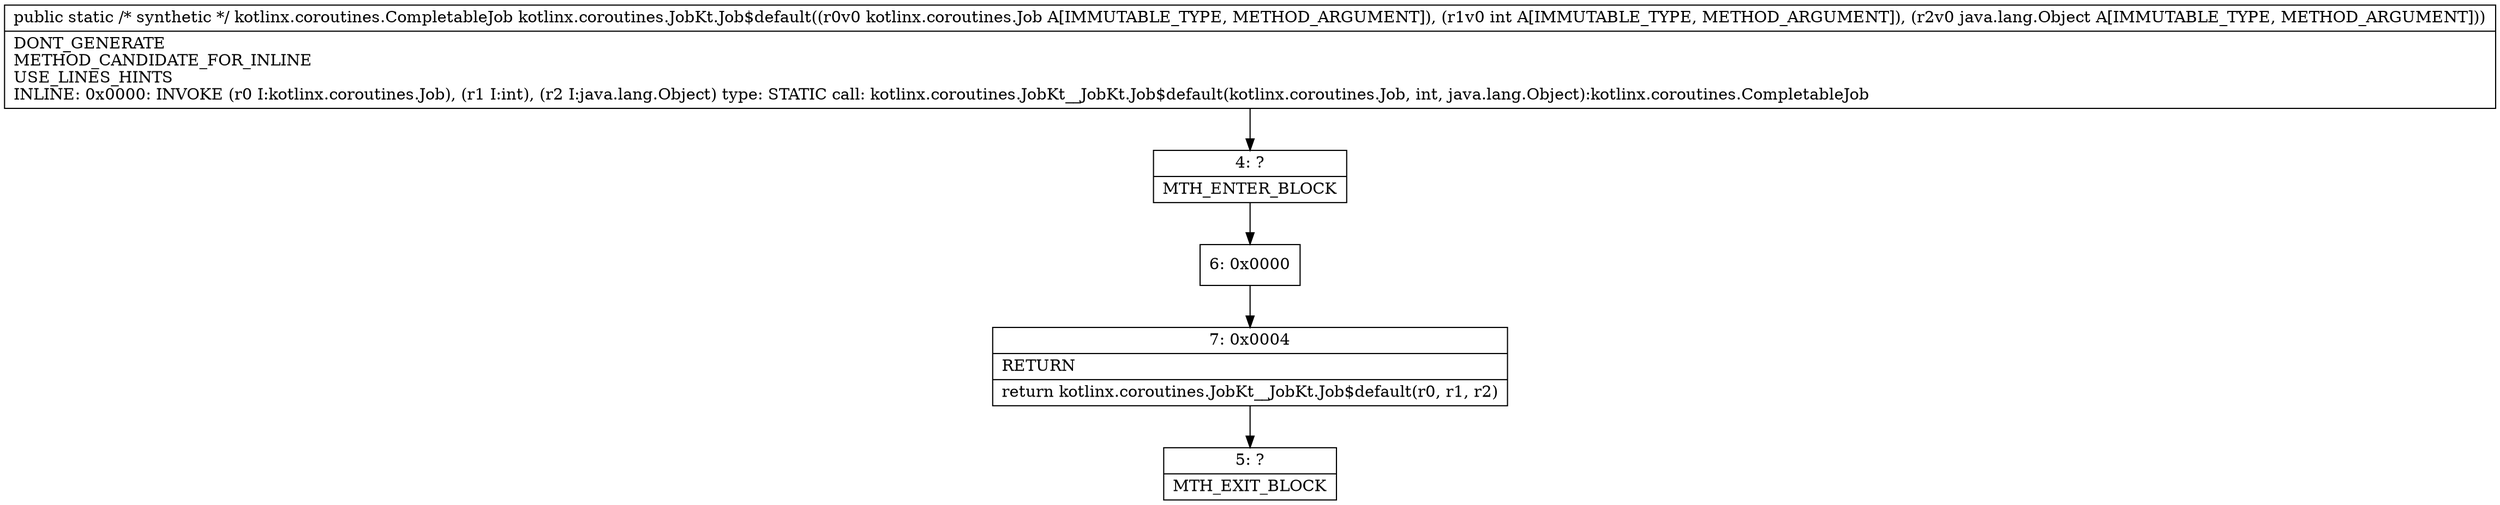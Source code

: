 digraph "CFG forkotlinx.coroutines.JobKt.Job$default(Lkotlinx\/coroutines\/Job;ILjava\/lang\/Object;)Lkotlinx\/coroutines\/CompletableJob;" {
Node_4 [shape=record,label="{4\:\ ?|MTH_ENTER_BLOCK\l}"];
Node_6 [shape=record,label="{6\:\ 0x0000}"];
Node_7 [shape=record,label="{7\:\ 0x0004|RETURN\l|return kotlinx.coroutines.JobKt__JobKt.Job$default(r0, r1, r2)\l}"];
Node_5 [shape=record,label="{5\:\ ?|MTH_EXIT_BLOCK\l}"];
MethodNode[shape=record,label="{public static \/* synthetic *\/ kotlinx.coroutines.CompletableJob kotlinx.coroutines.JobKt.Job$default((r0v0 kotlinx.coroutines.Job A[IMMUTABLE_TYPE, METHOD_ARGUMENT]), (r1v0 int A[IMMUTABLE_TYPE, METHOD_ARGUMENT]), (r2v0 java.lang.Object A[IMMUTABLE_TYPE, METHOD_ARGUMENT]))  | DONT_GENERATE\lMETHOD_CANDIDATE_FOR_INLINE\lUSE_LINES_HINTS\lINLINE: 0x0000: INVOKE  (r0 I:kotlinx.coroutines.Job), (r1 I:int), (r2 I:java.lang.Object) type: STATIC call: kotlinx.coroutines.JobKt__JobKt.Job$default(kotlinx.coroutines.Job, int, java.lang.Object):kotlinx.coroutines.CompletableJob\l}"];
MethodNode -> Node_4;Node_4 -> Node_6;
Node_6 -> Node_7;
Node_7 -> Node_5;
}

